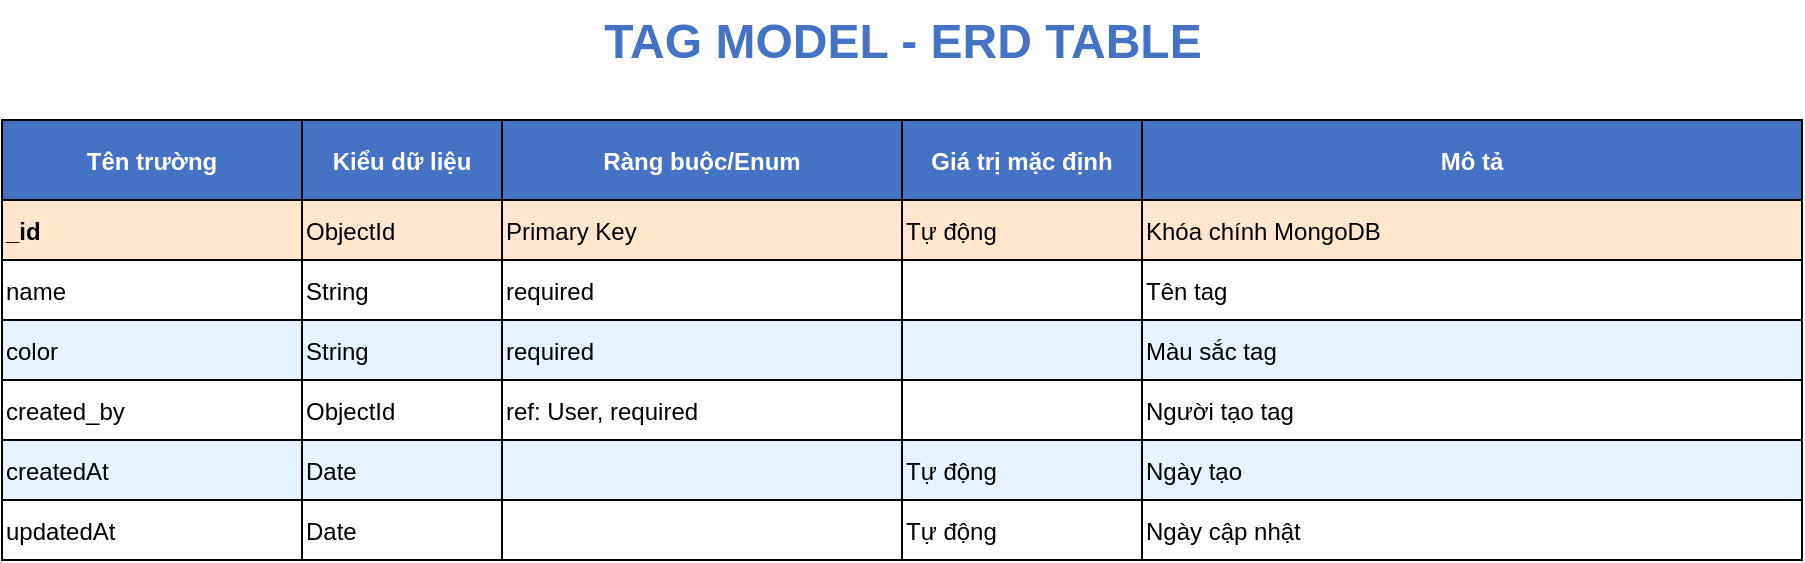 <mxfile>
  <diagram name="Tag Model Table ERD" id="tag-model-table-erd">
    <mxGraphModel dx="692" dy="402" grid="1" gridSize="10" guides="1" tooltips="1" connect="1" arrows="1" fold="1" page="1" pageScale="1" pageWidth="900" pageHeight="1169" math="0" shadow="0">
      <root>
        <mxCell id="0" />
        <mxCell id="1" parent="0" />
        <!-- Tiêu đề lớn -->
        <mxCell id="bigTitle" value="TAG MODEL - ERD TABLE" style="text;html=1;strokeColor=none;fillColor=none;align=center;fontSize=24;fontStyle=1;fontColor=#4472C4;" parent="1" vertex="1">
          <mxGeometry x="50" y="20" width="900" height="50" as="geometry" />
        </mxCell>
        <!-- Bảng ERD -->
        <mxCell id="tagTable" value="" style="shape=table;startSize=0;container=1;collapsible=0;childLayout=tableLayout;fixedRows=1;rowLines=0;fontStyle=1;align=center;resizeLast=1;strokeColor=#000000;fillColor=#ffffff;" parent="1" vertex="1">
          <mxGeometry x="50" y="80" width="900" height="220" as="geometry" />
        </mxCell>
        <!-- Header -->
        <mxCell id="header" value="" style="shape=tableRow;horizontal=0;fillColor=#4472C4;strokeColor=#000000;" parent="tagTable" vertex="1">
          <mxGeometry width="900" height="40" as="geometry" />
        </mxCell>
        <mxCell id="h1" value="Tên trường" style="shape=partialRectangle;connectable=0;fillColor=#4472C4;align=center;fontStyle=1;fontSize=12;fontColor=#ffffff;" parent="header" vertex="1"><mxGeometry width="150" height="40" as="geometry" /></mxCell>
        <mxCell id="h2" value="Kiểu dữ liệu" style="shape=partialRectangle;connectable=0;fillColor=#4472C4;align=center;fontStyle=1;fontSize=12;fontColor=#ffffff;" parent="header" vertex="1"><mxGeometry x="150" width="100" height="40" as="geometry" /></mxCell>
        <mxCell id="h3" value="Ràng buộc/Enum" style="shape=partialRectangle;connectable=0;fillColor=#4472C4;align=center;fontStyle=1;fontSize=12;fontColor=#ffffff;" parent="header" vertex="1"><mxGeometry x="250" width="200" height="40" as="geometry" /></mxCell>
        <mxCell id="h4" value="Giá trị mặc định" style="shape=partialRectangle;connectable=0;fillColor=#4472C4;align=center;fontStyle=1;fontSize=12;fontColor=#ffffff;" parent="header" vertex="1"><mxGeometry x="450" width="120" height="40" as="geometry" /></mxCell>
        <mxCell id="h5" value="Mô tả" style="shape=partialRectangle;connectable=0;fillColor=#4472C4;align=center;fontStyle=1;fontSize=12;fontColor=#ffffff;" parent="header" vertex="1"><mxGeometry x="570" width="330" height="40" as="geometry" /></mxCell>
        <!-- Data Rows -->
        <mxCell id="row1" value="" style="shape=tableRow;horizontal=0;fillColor=#FFE6CC;strokeColor=#000000;" parent="tagTable" vertex="1"><mxGeometry y="40" width="900" height="30" as="geometry" /></mxCell>
        <mxCell id="r1c1" value="_id" style="shape=partialRectangle;connectable=0;fillColor=#FFE6CC;align=left;fontStyle=1;" parent="row1" vertex="1"><mxGeometry width="150" height="30" as="geometry" /></mxCell>
        <mxCell id="r1c2" value="ObjectId" style="shape=partialRectangle;connectable=0;fillColor=#FFE6CC;align=left;" parent="row1" vertex="1"><mxGeometry x="150" width="100" height="30" as="geometry" /></mxCell>
        <mxCell id="r1c3" value="Primary Key" style="shape=partialRectangle;connectable=0;fillColor=#FFE6CC;align=left;" parent="row1" vertex="1"><mxGeometry x="250" width="200" height="30" as="geometry" /></mxCell>
        <mxCell id="r1c4" value="Tự động" style="shape=partialRectangle;connectable=0;fillColor=#FFE6CC;align=left;" parent="row1" vertex="1"><mxGeometry x="450" width="120" height="30" as="geometry" /></mxCell>
        <mxCell id="r1c5" value="Khóa chính MongoDB" style="shape=partialRectangle;connectable=0;fillColor=#FFE6CC;align=left;" parent="row1" vertex="1"><mxGeometry x="570" width="330" height="30" as="geometry" /></mxCell>
        <mxCell id="row2" value="" style="shape=tableRow;horizontal=0;fillColor=#ffffff;strokeColor=#000000;" parent="tagTable" vertex="1"><mxGeometry y="70" width="900" height="30" as="geometry" /></mxCell>
        <mxCell id="r2c1" value="name" style="shape=partialRectangle;connectable=0;fillColor=#ffffff;align=left;" parent="row2" vertex="1"><mxGeometry width="150" height="30" as="geometry" /></mxCell>
        <mxCell id="r2c2" value="String" style="shape=partialRectangle;connectable=0;fillColor=#ffffff;align=left;" parent="row2" vertex="1"><mxGeometry x="150" width="100" height="30" as="geometry" /></mxCell>
        <mxCell id="r2c3" value="required" style="shape=partialRectangle;connectable=0;fillColor=#ffffff;align=left;" parent="row2" vertex="1"><mxGeometry x="250" width="200" height="30" as="geometry" /></mxCell>
        <mxCell id="r2c4" value="" style="shape=partialRectangle;connectable=0;fillColor=#ffffff;align=left;" parent="row2" vertex="1"><mxGeometry x="450" width="120" height="30" as="geometry" /></mxCell>
        <mxCell id="r2c5" value="Tên tag" style="shape=partialRectangle;connectable=0;fillColor=#ffffff;align=left;" parent="row2" vertex="1"><mxGeometry x="570" width="330" height="30" as="geometry" /></mxCell>
        <mxCell id="row3" value="" style="shape=tableRow;horizontal=0;fillColor=#E6F3FF;strokeColor=#000000;" parent="tagTable" vertex="1"><mxGeometry y="100" width="900" height="30" as="geometry" /></mxCell>
        <mxCell id="r3c1" value="color" style="shape=partialRectangle;connectable=0;fillColor=#E6F3FF;align=left;" parent="row3" vertex="1"><mxGeometry width="150" height="30" as="geometry" /></mxCell>
        <mxCell id="r3c2" value="String" style="shape=partialRectangle;connectable=0;fillColor=#E6F3FF;align=left;" parent="row3" vertex="1"><mxGeometry x="150" width="100" height="30" as="geometry" /></mxCell>
        <mxCell id="r3c3" value="required" style="shape=partialRectangle;connectable=0;fillColor=#E6F3FF;align=left;" parent="row3" vertex="1"><mxGeometry x="250" width="200" height="30" as="geometry" /></mxCell>
        <mxCell id="r3c4" value="" style="shape=partialRectangle;connectable=0;fillColor=#E6F3FF;align=left;" parent="row3" vertex="1"><mxGeometry x="450" width="120" height="30" as="geometry" /></mxCell>
        <mxCell id="r3c5" value="Màu sắc tag" style="shape=partialRectangle;connectable=0;fillColor=#E6F3FF;align=left;" parent="row3" vertex="1"><mxGeometry x="570" width="330" height="30" as="geometry" /></mxCell>
        <mxCell id="row4" value="" style="shape=tableRow;horizontal=0;fillColor=#ffffff;strokeColor=#000000;" parent="tagTable" vertex="1"><mxGeometry y="130" width="900" height="30" as="geometry" /></mxCell>
        <mxCell id="r4c1" value="created_by" style="shape=partialRectangle;connectable=0;fillColor=#ffffff;align=left;" parent="row4" vertex="1"><mxGeometry width="150" height="30" as="geometry" /></mxCell>
        <mxCell id="r4c2" value="ObjectId" style="shape=partialRectangle;connectable=0;fillColor=#ffffff;align=left;" parent="row4" vertex="1"><mxGeometry x="150" width="100" height="30" as="geometry" /></mxCell>
        <mxCell id="r4c3" value="ref: User, required" style="shape=partialRectangle;connectable=0;fillColor=#ffffff;align=left;" parent="row4" vertex="1"><mxGeometry x="250" width="200" height="30" as="geometry" /></mxCell>
        <mxCell id="r4c4" value="" style="shape=partialRectangle;connectable=0;fillColor=#ffffff;align=left;" parent="row4" vertex="1"><mxGeometry x="450" width="120" height="30" as="geometry" /></mxCell>
        <mxCell id="r4c5" value="Người tạo tag" style="shape=partialRectangle;connectable=0;fillColor=#ffffff;align=left;" parent="row4" vertex="1"><mxGeometry x="570" width="330" height="30" as="geometry" /></mxCell>
        <mxCell id="row5" value="" style="shape=tableRow;horizontal=0;fillColor=#E6F3FF;strokeColor=#000000;" parent="tagTable" vertex="1"><mxGeometry y="160" width="900" height="30" as="geometry" /></mxCell>
        <mxCell id="r5c1" value="createdAt" style="shape=partialRectangle;connectable=0;fillColor=#E6F3FF;align=left;" parent="row5" vertex="1"><mxGeometry width="150" height="30" as="geometry" /></mxCell>
        <mxCell id="r5c2" value="Date" style="shape=partialRectangle;connectable=0;fillColor=#E6F3FF;align=left;" parent="row5" vertex="1"><mxGeometry x="150" width="100" height="30" as="geometry" /></mxCell>
        <mxCell id="r5c3" value="" style="shape=partialRectangle;connectable=0;fillColor=#E6F3FF;align=left;" parent="row5" vertex="1"><mxGeometry x="250" width="200" height="30" as="geometry" /></mxCell>
        <mxCell id="r5c4" value="Tự động" style="shape=partialRectangle;connectable=0;fillColor=#E6F3FF;align=left;" parent="row5" vertex="1"><mxGeometry x="450" width="120" height="30" as="geometry" /></mxCell>
        <mxCell id="r5c5" value="Ngày tạo" style="shape=partialRectangle;connectable=0;fillColor=#E6F3FF;align=left;" parent="row5" vertex="1"><mxGeometry x="570" width="330" height="30" as="geometry" /></mxCell>
        <mxCell id="row6" value="" style="shape=tableRow;horizontal=0;fillColor=#ffffff;strokeColor=#000000;" parent="tagTable" vertex="1"><mxGeometry y="190" width="900" height="30" as="geometry" /></mxCell>
        <mxCell id="r6c1" value="updatedAt" style="shape=partialRectangle;connectable=0;fillColor=#ffffff;align=left;" parent="row6" vertex="1"><mxGeometry width="150" height="30" as="geometry" /></mxCell>
        <mxCell id="r6c2" value="Date" style="shape=partialRectangle;connectable=0;fillColor=#ffffff;align=left;" parent="row6" vertex="1"><mxGeometry x="150" width="100" height="30" as="geometry" /></mxCell>
        <mxCell id="r6c3" value="" style="shape=partialRectangle;connectable=0;fillColor=#ffffff;align=left;" parent="row6" vertex="1"><mxGeometry x="250" width="200" height="30" as="geometry" /></mxCell>
        <mxCell id="r6c4" value="Tự động" style="shape=partialRectangle;connectable=0;fillColor=#ffffff;align=left;" parent="row6" vertex="1"><mxGeometry x="450" width="120" height="30" as="geometry" /></mxCell>
        <mxCell id="r6c5" value="Ngày cập nhật" style="shape=partialRectangle;connectable=0;fillColor=#ffffff;align=left;" parent="row6" vertex="1"><mxGeometry x="570" width="330" height="30" as="geometry" /></mxCell>
      </root>
    </mxGraphModel>
  </diagram>
</mxfile>
